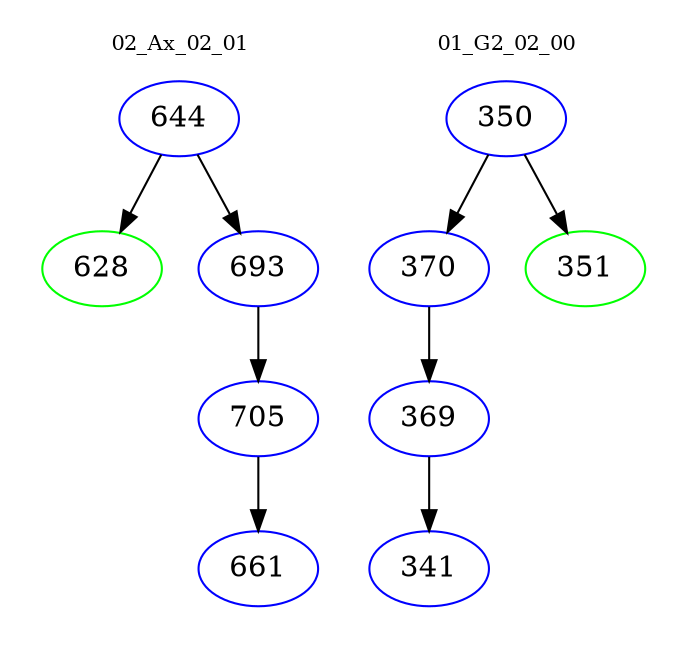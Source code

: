 digraph{
subgraph cluster_0 {
color = white
label = "02_Ax_02_01";
fontsize=10;
T0_644 [label="644", color="blue"]
T0_644 -> T0_628 [color="black"]
T0_628 [label="628", color="green"]
T0_644 -> T0_693 [color="black"]
T0_693 [label="693", color="blue"]
T0_693 -> T0_705 [color="black"]
T0_705 [label="705", color="blue"]
T0_705 -> T0_661 [color="black"]
T0_661 [label="661", color="blue"]
}
subgraph cluster_1 {
color = white
label = "01_G2_02_00";
fontsize=10;
T1_350 [label="350", color="blue"]
T1_350 -> T1_370 [color="black"]
T1_370 [label="370", color="blue"]
T1_370 -> T1_369 [color="black"]
T1_369 [label="369", color="blue"]
T1_369 -> T1_341 [color="black"]
T1_341 [label="341", color="blue"]
T1_350 -> T1_351 [color="black"]
T1_351 [label="351", color="green"]
}
}
